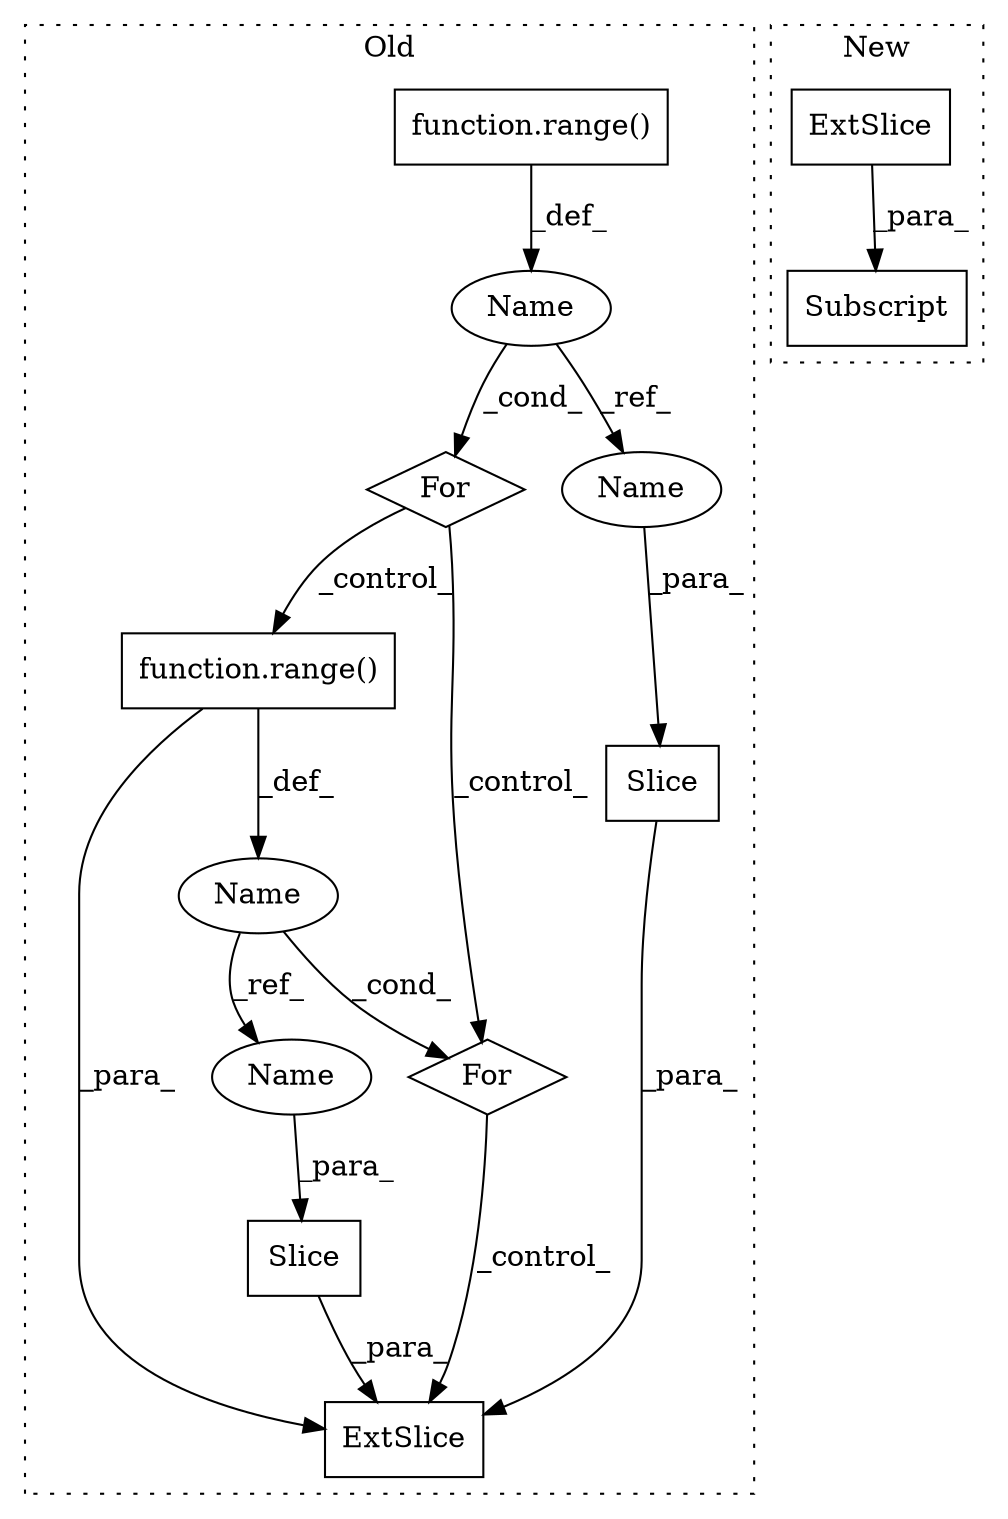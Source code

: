 digraph G {
subgraph cluster0 {
1 [label="Slice" a="80" s="1528" l="1" shape="box"];
4 [label="ExtSlice" a="85" s="1513" l="1" shape="box"];
5 [label="Slice" a="80" s="1521" l="1" shape="box"];
6 [label="function.range()" a="75" s="1458,1466" l="6,1" shape="box"];
7 [label="For" a="107" s="1473,1491" l="4,8" shape="diamond"];
8 [label="function.range()" a="75" s="1482,1490" l="6,1" shape="box"];
9 [label="For" a="107" s="1449,1467" l="4,6" shape="diamond"];
10 [label="Name" a="87" s="1477" l="1" shape="ellipse"];
11 [label="Name" a="87" s="1453" l="1" shape="ellipse"];
12 [label="Name" a="87" s="1521" l="1" shape="ellipse"];
13 [label="Name" a="87" s="1528" l="1" shape="ellipse"];
label = "Old";
style="dotted";
}
subgraph cluster1 {
2 [label="ExtSlice" a="85" s="1746" l="1" shape="box"];
3 [label="Subscript" a="63" s="1746,0" l="16,0" shape="box"];
label = "New";
style="dotted";
}
1 -> 4 [label="_para_"];
2 -> 3 [label="_para_"];
5 -> 4 [label="_para_"];
6 -> 11 [label="_def_"];
7 -> 4 [label="_control_"];
8 -> 4 [label="_para_"];
8 -> 10 [label="_def_"];
9 -> 8 [label="_control_"];
9 -> 7 [label="_control_"];
10 -> 13 [label="_ref_"];
10 -> 7 [label="_cond_"];
11 -> 9 [label="_cond_"];
11 -> 12 [label="_ref_"];
12 -> 5 [label="_para_"];
13 -> 1 [label="_para_"];
}